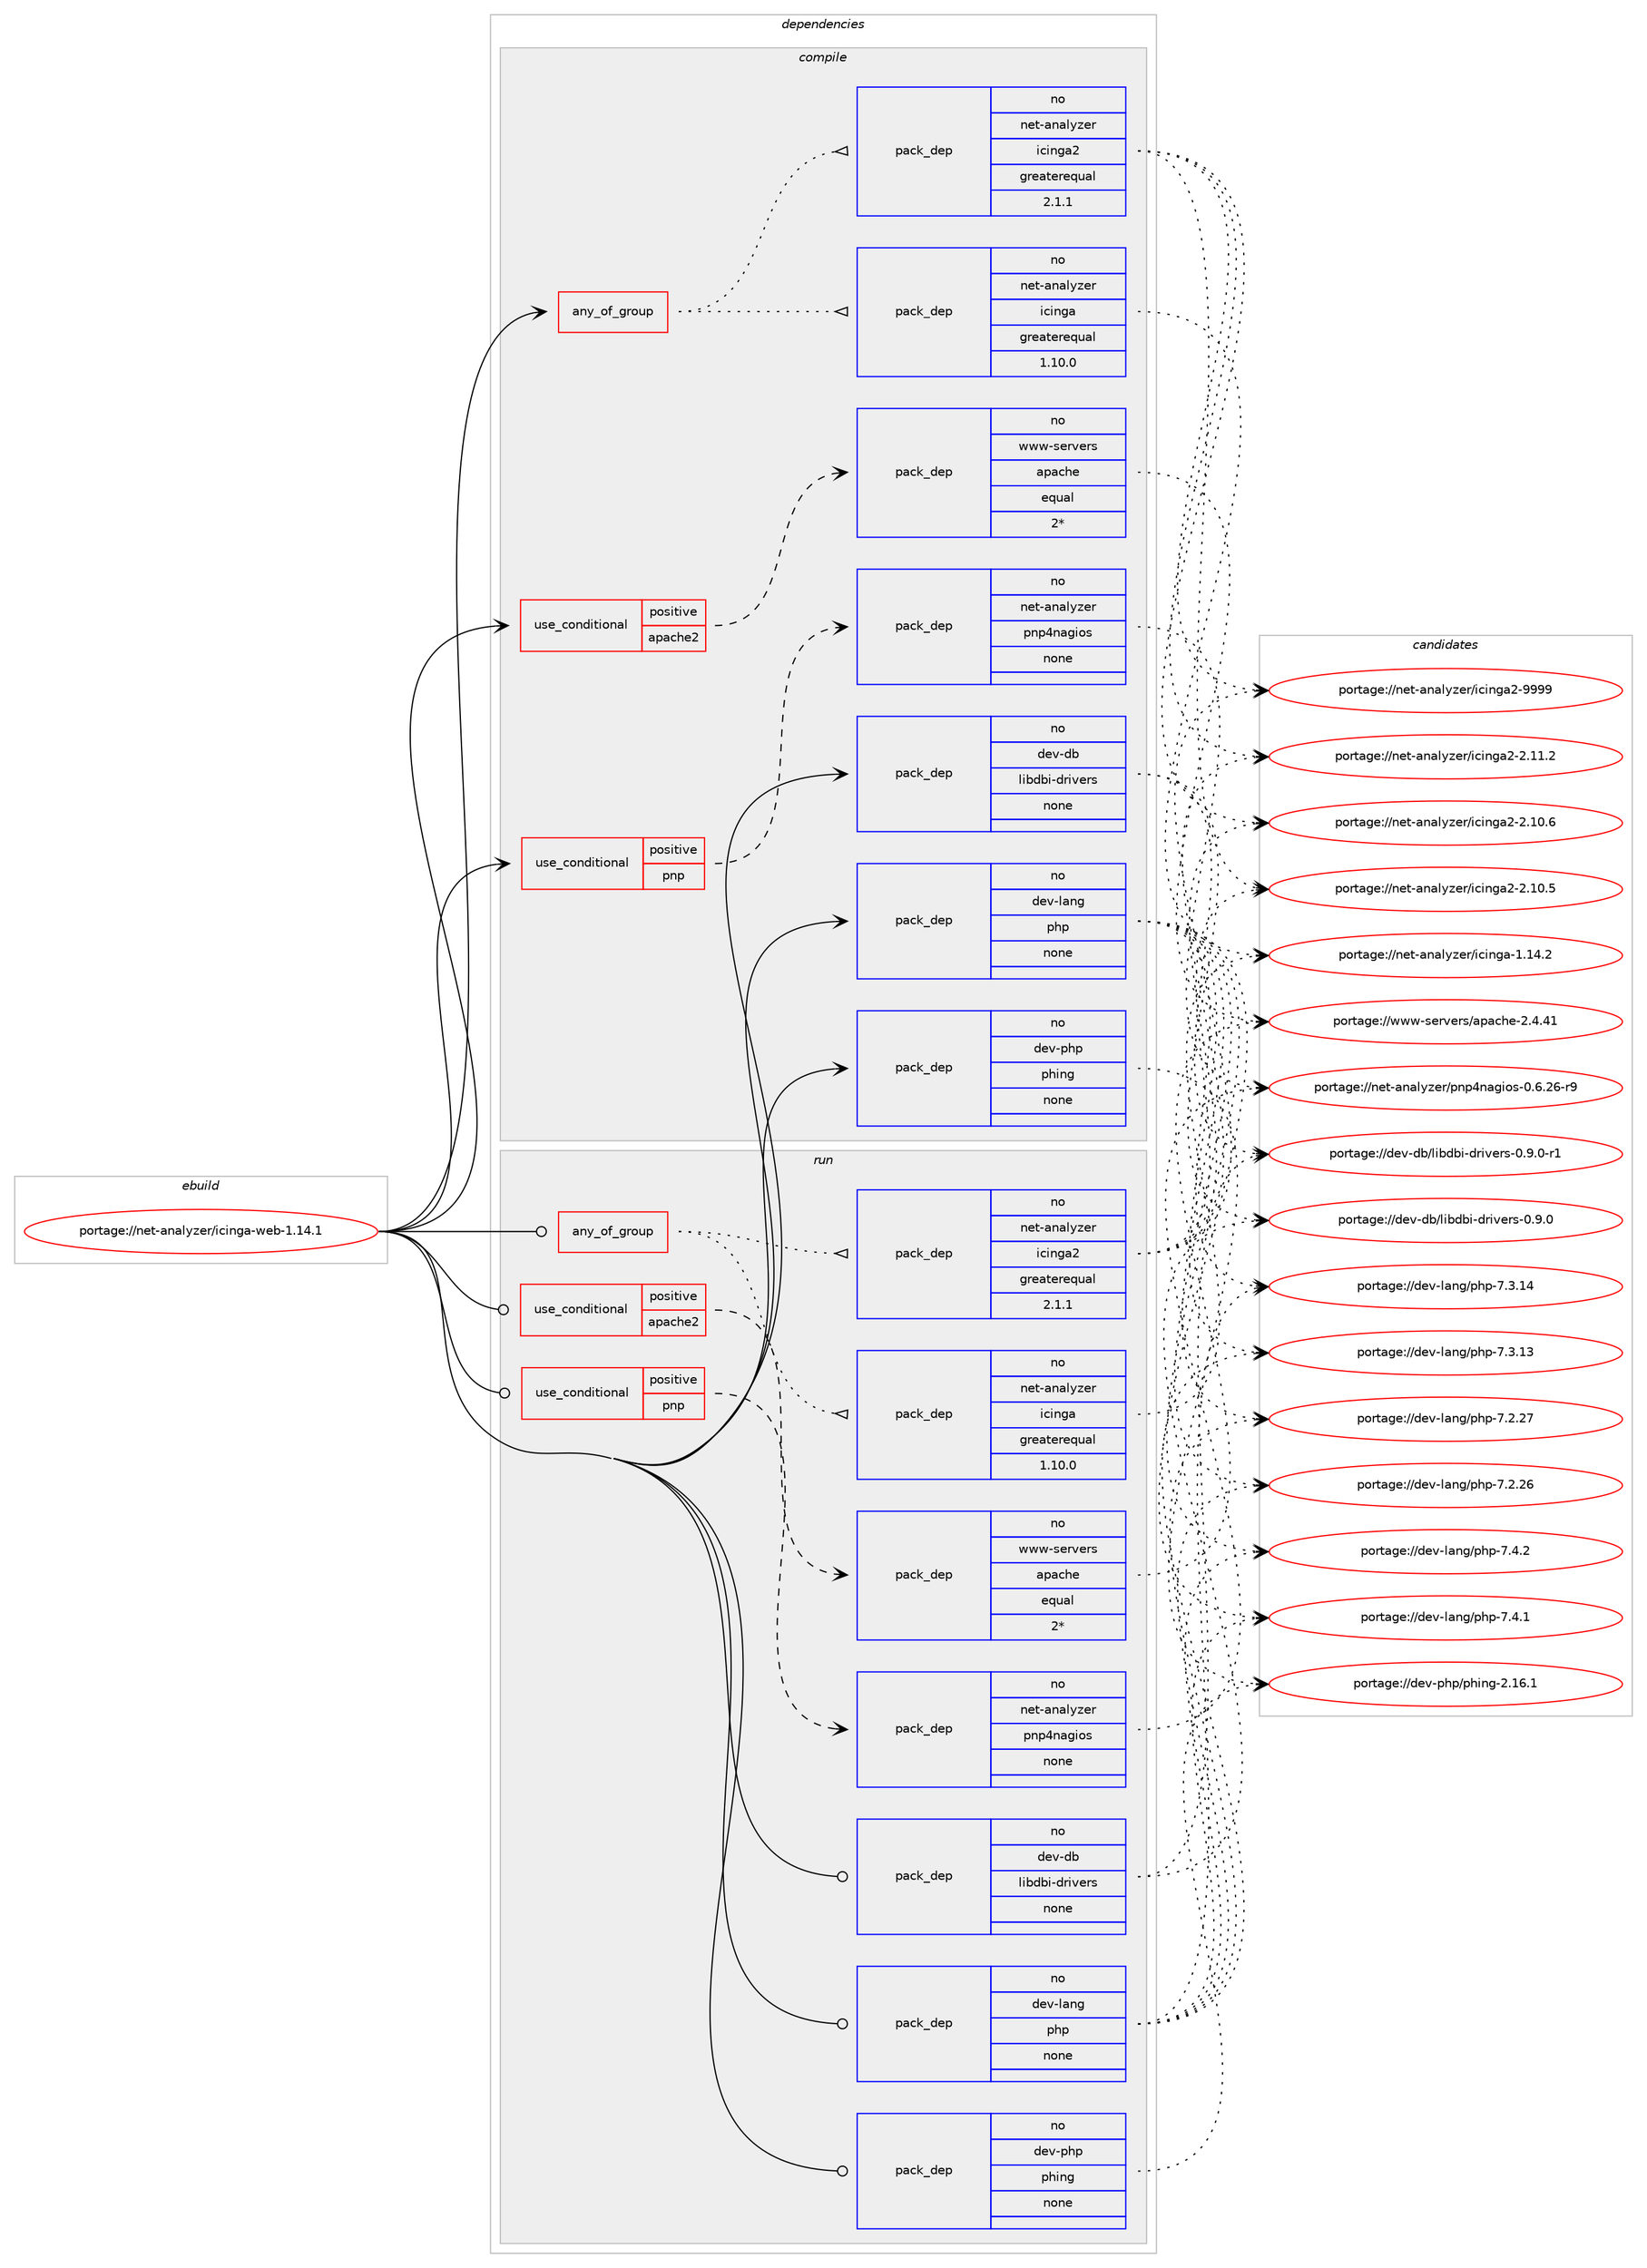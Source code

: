 digraph prolog {

# *************
# Graph options
# *************

newrank=true;
concentrate=true;
compound=true;
graph [rankdir=LR,fontname=Helvetica,fontsize=10,ranksep=1.5];#, ranksep=2.5, nodesep=0.2];
edge  [arrowhead=vee];
node  [fontname=Helvetica,fontsize=10];

# **********
# The ebuild
# **********

subgraph cluster_leftcol {
color=gray;
rank=same;
label=<<i>ebuild</i>>;
id [label="portage://net-analyzer/icinga-web-1.14.1", color=red, width=4, href="../net-analyzer/icinga-web-1.14.1.svg"];
}

# ****************
# The dependencies
# ****************

subgraph cluster_midcol {
color=gray;
label=<<i>dependencies</i>>;
subgraph cluster_compile {
fillcolor="#eeeeee";
style=filled;
label=<<i>compile</i>>;
subgraph any2486 {
dependency163972 [label=<<TABLE BORDER="0" CELLBORDER="1" CELLSPACING="0" CELLPADDING="4"><TR><TD CELLPADDING="10">any_of_group</TD></TR></TABLE>>, shape=none, color=red];subgraph pack124340 {
dependency163973 [label=<<TABLE BORDER="0" CELLBORDER="1" CELLSPACING="0" CELLPADDING="4" WIDTH="220"><TR><TD ROWSPAN="6" CELLPADDING="30">pack_dep</TD></TR><TR><TD WIDTH="110">no</TD></TR><TR><TD>net-analyzer</TD></TR><TR><TD>icinga</TD></TR><TR><TD>greaterequal</TD></TR><TR><TD>1.10.0</TD></TR></TABLE>>, shape=none, color=blue];
}
dependency163972:e -> dependency163973:w [weight=20,style="dotted",arrowhead="oinv"];
subgraph pack124341 {
dependency163974 [label=<<TABLE BORDER="0" CELLBORDER="1" CELLSPACING="0" CELLPADDING="4" WIDTH="220"><TR><TD ROWSPAN="6" CELLPADDING="30">pack_dep</TD></TR><TR><TD WIDTH="110">no</TD></TR><TR><TD>net-analyzer</TD></TR><TR><TD>icinga2</TD></TR><TR><TD>greaterequal</TD></TR><TR><TD>2.1.1</TD></TR></TABLE>>, shape=none, color=blue];
}
dependency163972:e -> dependency163974:w [weight=20,style="dotted",arrowhead="oinv"];
}
id:e -> dependency163972:w [weight=20,style="solid",arrowhead="vee"];
subgraph cond36991 {
dependency163975 [label=<<TABLE BORDER="0" CELLBORDER="1" CELLSPACING="0" CELLPADDING="4"><TR><TD ROWSPAN="3" CELLPADDING="10">use_conditional</TD></TR><TR><TD>positive</TD></TR><TR><TD>apache2</TD></TR></TABLE>>, shape=none, color=red];
subgraph pack124342 {
dependency163976 [label=<<TABLE BORDER="0" CELLBORDER="1" CELLSPACING="0" CELLPADDING="4" WIDTH="220"><TR><TD ROWSPAN="6" CELLPADDING="30">pack_dep</TD></TR><TR><TD WIDTH="110">no</TD></TR><TR><TD>www-servers</TD></TR><TR><TD>apache</TD></TR><TR><TD>equal</TD></TR><TR><TD>2*</TD></TR></TABLE>>, shape=none, color=blue];
}
dependency163975:e -> dependency163976:w [weight=20,style="dashed",arrowhead="vee"];
}
id:e -> dependency163975:w [weight=20,style="solid",arrowhead="vee"];
subgraph cond36992 {
dependency163977 [label=<<TABLE BORDER="0" CELLBORDER="1" CELLSPACING="0" CELLPADDING="4"><TR><TD ROWSPAN="3" CELLPADDING="10">use_conditional</TD></TR><TR><TD>positive</TD></TR><TR><TD>pnp</TD></TR></TABLE>>, shape=none, color=red];
subgraph pack124343 {
dependency163978 [label=<<TABLE BORDER="0" CELLBORDER="1" CELLSPACING="0" CELLPADDING="4" WIDTH="220"><TR><TD ROWSPAN="6" CELLPADDING="30">pack_dep</TD></TR><TR><TD WIDTH="110">no</TD></TR><TR><TD>net-analyzer</TD></TR><TR><TD>pnp4nagios</TD></TR><TR><TD>none</TD></TR><TR><TD></TD></TR></TABLE>>, shape=none, color=blue];
}
dependency163977:e -> dependency163978:w [weight=20,style="dashed",arrowhead="vee"];
}
id:e -> dependency163977:w [weight=20,style="solid",arrowhead="vee"];
subgraph pack124344 {
dependency163979 [label=<<TABLE BORDER="0" CELLBORDER="1" CELLSPACING="0" CELLPADDING="4" WIDTH="220"><TR><TD ROWSPAN="6" CELLPADDING="30">pack_dep</TD></TR><TR><TD WIDTH="110">no</TD></TR><TR><TD>dev-db</TD></TR><TR><TD>libdbi-drivers</TD></TR><TR><TD>none</TD></TR><TR><TD></TD></TR></TABLE>>, shape=none, color=blue];
}
id:e -> dependency163979:w [weight=20,style="solid",arrowhead="vee"];
subgraph pack124345 {
dependency163980 [label=<<TABLE BORDER="0" CELLBORDER="1" CELLSPACING="0" CELLPADDING="4" WIDTH="220"><TR><TD ROWSPAN="6" CELLPADDING="30">pack_dep</TD></TR><TR><TD WIDTH="110">no</TD></TR><TR><TD>dev-lang</TD></TR><TR><TD>php</TD></TR><TR><TD>none</TD></TR><TR><TD></TD></TR></TABLE>>, shape=none, color=blue];
}
id:e -> dependency163980:w [weight=20,style="solid",arrowhead="vee"];
subgraph pack124346 {
dependency163981 [label=<<TABLE BORDER="0" CELLBORDER="1" CELLSPACING="0" CELLPADDING="4" WIDTH="220"><TR><TD ROWSPAN="6" CELLPADDING="30">pack_dep</TD></TR><TR><TD WIDTH="110">no</TD></TR><TR><TD>dev-php</TD></TR><TR><TD>phing</TD></TR><TR><TD>none</TD></TR><TR><TD></TD></TR></TABLE>>, shape=none, color=blue];
}
id:e -> dependency163981:w [weight=20,style="solid",arrowhead="vee"];
}
subgraph cluster_compileandrun {
fillcolor="#eeeeee";
style=filled;
label=<<i>compile and run</i>>;
}
subgraph cluster_run {
fillcolor="#eeeeee";
style=filled;
label=<<i>run</i>>;
subgraph any2487 {
dependency163982 [label=<<TABLE BORDER="0" CELLBORDER="1" CELLSPACING="0" CELLPADDING="4"><TR><TD CELLPADDING="10">any_of_group</TD></TR></TABLE>>, shape=none, color=red];subgraph pack124347 {
dependency163983 [label=<<TABLE BORDER="0" CELLBORDER="1" CELLSPACING="0" CELLPADDING="4" WIDTH="220"><TR><TD ROWSPAN="6" CELLPADDING="30">pack_dep</TD></TR><TR><TD WIDTH="110">no</TD></TR><TR><TD>net-analyzer</TD></TR><TR><TD>icinga</TD></TR><TR><TD>greaterequal</TD></TR><TR><TD>1.10.0</TD></TR></TABLE>>, shape=none, color=blue];
}
dependency163982:e -> dependency163983:w [weight=20,style="dotted",arrowhead="oinv"];
subgraph pack124348 {
dependency163984 [label=<<TABLE BORDER="0" CELLBORDER="1" CELLSPACING="0" CELLPADDING="4" WIDTH="220"><TR><TD ROWSPAN="6" CELLPADDING="30">pack_dep</TD></TR><TR><TD WIDTH="110">no</TD></TR><TR><TD>net-analyzer</TD></TR><TR><TD>icinga2</TD></TR><TR><TD>greaterequal</TD></TR><TR><TD>2.1.1</TD></TR></TABLE>>, shape=none, color=blue];
}
dependency163982:e -> dependency163984:w [weight=20,style="dotted",arrowhead="oinv"];
}
id:e -> dependency163982:w [weight=20,style="solid",arrowhead="odot"];
subgraph cond36993 {
dependency163985 [label=<<TABLE BORDER="0" CELLBORDER="1" CELLSPACING="0" CELLPADDING="4"><TR><TD ROWSPAN="3" CELLPADDING="10">use_conditional</TD></TR><TR><TD>positive</TD></TR><TR><TD>apache2</TD></TR></TABLE>>, shape=none, color=red];
subgraph pack124349 {
dependency163986 [label=<<TABLE BORDER="0" CELLBORDER="1" CELLSPACING="0" CELLPADDING="4" WIDTH="220"><TR><TD ROWSPAN="6" CELLPADDING="30">pack_dep</TD></TR><TR><TD WIDTH="110">no</TD></TR><TR><TD>www-servers</TD></TR><TR><TD>apache</TD></TR><TR><TD>equal</TD></TR><TR><TD>2*</TD></TR></TABLE>>, shape=none, color=blue];
}
dependency163985:e -> dependency163986:w [weight=20,style="dashed",arrowhead="vee"];
}
id:e -> dependency163985:w [weight=20,style="solid",arrowhead="odot"];
subgraph cond36994 {
dependency163987 [label=<<TABLE BORDER="0" CELLBORDER="1" CELLSPACING="0" CELLPADDING="4"><TR><TD ROWSPAN="3" CELLPADDING="10">use_conditional</TD></TR><TR><TD>positive</TD></TR><TR><TD>pnp</TD></TR></TABLE>>, shape=none, color=red];
subgraph pack124350 {
dependency163988 [label=<<TABLE BORDER="0" CELLBORDER="1" CELLSPACING="0" CELLPADDING="4" WIDTH="220"><TR><TD ROWSPAN="6" CELLPADDING="30">pack_dep</TD></TR><TR><TD WIDTH="110">no</TD></TR><TR><TD>net-analyzer</TD></TR><TR><TD>pnp4nagios</TD></TR><TR><TD>none</TD></TR><TR><TD></TD></TR></TABLE>>, shape=none, color=blue];
}
dependency163987:e -> dependency163988:w [weight=20,style="dashed",arrowhead="vee"];
}
id:e -> dependency163987:w [weight=20,style="solid",arrowhead="odot"];
subgraph pack124351 {
dependency163989 [label=<<TABLE BORDER="0" CELLBORDER="1" CELLSPACING="0" CELLPADDING="4" WIDTH="220"><TR><TD ROWSPAN="6" CELLPADDING="30">pack_dep</TD></TR><TR><TD WIDTH="110">no</TD></TR><TR><TD>dev-db</TD></TR><TR><TD>libdbi-drivers</TD></TR><TR><TD>none</TD></TR><TR><TD></TD></TR></TABLE>>, shape=none, color=blue];
}
id:e -> dependency163989:w [weight=20,style="solid",arrowhead="odot"];
subgraph pack124352 {
dependency163990 [label=<<TABLE BORDER="0" CELLBORDER="1" CELLSPACING="0" CELLPADDING="4" WIDTH="220"><TR><TD ROWSPAN="6" CELLPADDING="30">pack_dep</TD></TR><TR><TD WIDTH="110">no</TD></TR><TR><TD>dev-lang</TD></TR><TR><TD>php</TD></TR><TR><TD>none</TD></TR><TR><TD></TD></TR></TABLE>>, shape=none, color=blue];
}
id:e -> dependency163990:w [weight=20,style="solid",arrowhead="odot"];
subgraph pack124353 {
dependency163991 [label=<<TABLE BORDER="0" CELLBORDER="1" CELLSPACING="0" CELLPADDING="4" WIDTH="220"><TR><TD ROWSPAN="6" CELLPADDING="30">pack_dep</TD></TR><TR><TD WIDTH="110">no</TD></TR><TR><TD>dev-php</TD></TR><TR><TD>phing</TD></TR><TR><TD>none</TD></TR><TR><TD></TD></TR></TABLE>>, shape=none, color=blue];
}
id:e -> dependency163991:w [weight=20,style="solid",arrowhead="odot"];
}
}

# **************
# The candidates
# **************

subgraph cluster_choices {
rank=same;
color=gray;
label=<<i>candidates</i>>;

subgraph choice124340 {
color=black;
nodesep=1;
choice11010111645971109710812112210111447105991051101039745494649524650 [label="portage://net-analyzer/icinga-1.14.2", color=red, width=4,href="../net-analyzer/icinga-1.14.2.svg"];
dependency163973:e -> choice11010111645971109710812112210111447105991051101039745494649524650:w [style=dotted,weight="100"];
}
subgraph choice124341 {
color=black;
nodesep=1;
choice110101116459711097108121122101114471059910511010397504557575757 [label="portage://net-analyzer/icinga2-9999", color=red, width=4,href="../net-analyzer/icinga2-9999.svg"];
choice1101011164597110971081211221011144710599105110103975045504649494650 [label="portage://net-analyzer/icinga2-2.11.2", color=red, width=4,href="../net-analyzer/icinga2-2.11.2.svg"];
choice1101011164597110971081211221011144710599105110103975045504649484654 [label="portage://net-analyzer/icinga2-2.10.6", color=red, width=4,href="../net-analyzer/icinga2-2.10.6.svg"];
choice1101011164597110971081211221011144710599105110103975045504649484653 [label="portage://net-analyzer/icinga2-2.10.5", color=red, width=4,href="../net-analyzer/icinga2-2.10.5.svg"];
dependency163974:e -> choice110101116459711097108121122101114471059910511010397504557575757:w [style=dotted,weight="100"];
dependency163974:e -> choice1101011164597110971081211221011144710599105110103975045504649494650:w [style=dotted,weight="100"];
dependency163974:e -> choice1101011164597110971081211221011144710599105110103975045504649484654:w [style=dotted,weight="100"];
dependency163974:e -> choice1101011164597110971081211221011144710599105110103975045504649484653:w [style=dotted,weight="100"];
}
subgraph choice124342 {
color=black;
nodesep=1;
choice119119119451151011141181011141154797112979910410145504652465249 [label="portage://www-servers/apache-2.4.41", color=red, width=4,href="../www-servers/apache-2.4.41.svg"];
dependency163976:e -> choice119119119451151011141181011141154797112979910410145504652465249:w [style=dotted,weight="100"];
}
subgraph choice124343 {
color=black;
nodesep=1;
choice110101116459711097108121122101114471121101125211097103105111115454846544650544511457 [label="portage://net-analyzer/pnp4nagios-0.6.26-r9", color=red, width=4,href="../net-analyzer/pnp4nagios-0.6.26-r9.svg"];
dependency163978:e -> choice110101116459711097108121122101114471121101125211097103105111115454846544650544511457:w [style=dotted,weight="100"];
}
subgraph choice124344 {
color=black;
nodesep=1;
choice1001011184510098471081059810098105451001141051181011141154548465746484511449 [label="portage://dev-db/libdbi-drivers-0.9.0-r1", color=red, width=4,href="../dev-db/libdbi-drivers-0.9.0-r1.svg"];
choice100101118451009847108105981009810545100114105118101114115454846574648 [label="portage://dev-db/libdbi-drivers-0.9.0", color=red, width=4,href="../dev-db/libdbi-drivers-0.9.0.svg"];
dependency163979:e -> choice1001011184510098471081059810098105451001141051181011141154548465746484511449:w [style=dotted,weight="100"];
dependency163979:e -> choice100101118451009847108105981009810545100114105118101114115454846574648:w [style=dotted,weight="100"];
}
subgraph choice124345 {
color=black;
nodesep=1;
choice100101118451089711010347112104112455546524650 [label="portage://dev-lang/php-7.4.2", color=red, width=4,href="../dev-lang/php-7.4.2.svg"];
choice100101118451089711010347112104112455546524649 [label="portage://dev-lang/php-7.4.1", color=red, width=4,href="../dev-lang/php-7.4.1.svg"];
choice10010111845108971101034711210411245554651464952 [label="portage://dev-lang/php-7.3.14", color=red, width=4,href="../dev-lang/php-7.3.14.svg"];
choice10010111845108971101034711210411245554651464951 [label="portage://dev-lang/php-7.3.13", color=red, width=4,href="../dev-lang/php-7.3.13.svg"];
choice10010111845108971101034711210411245554650465055 [label="portage://dev-lang/php-7.2.27", color=red, width=4,href="../dev-lang/php-7.2.27.svg"];
choice10010111845108971101034711210411245554650465054 [label="portage://dev-lang/php-7.2.26", color=red, width=4,href="../dev-lang/php-7.2.26.svg"];
dependency163980:e -> choice100101118451089711010347112104112455546524650:w [style=dotted,weight="100"];
dependency163980:e -> choice100101118451089711010347112104112455546524649:w [style=dotted,weight="100"];
dependency163980:e -> choice10010111845108971101034711210411245554651464952:w [style=dotted,weight="100"];
dependency163980:e -> choice10010111845108971101034711210411245554651464951:w [style=dotted,weight="100"];
dependency163980:e -> choice10010111845108971101034711210411245554650465055:w [style=dotted,weight="100"];
dependency163980:e -> choice10010111845108971101034711210411245554650465054:w [style=dotted,weight="100"];
}
subgraph choice124346 {
color=black;
nodesep=1;
choice100101118451121041124711210410511010345504649544649 [label="portage://dev-php/phing-2.16.1", color=red, width=4,href="../dev-php/phing-2.16.1.svg"];
dependency163981:e -> choice100101118451121041124711210410511010345504649544649:w [style=dotted,weight="100"];
}
subgraph choice124347 {
color=black;
nodesep=1;
choice11010111645971109710812112210111447105991051101039745494649524650 [label="portage://net-analyzer/icinga-1.14.2", color=red, width=4,href="../net-analyzer/icinga-1.14.2.svg"];
dependency163983:e -> choice11010111645971109710812112210111447105991051101039745494649524650:w [style=dotted,weight="100"];
}
subgraph choice124348 {
color=black;
nodesep=1;
choice110101116459711097108121122101114471059910511010397504557575757 [label="portage://net-analyzer/icinga2-9999", color=red, width=4,href="../net-analyzer/icinga2-9999.svg"];
choice1101011164597110971081211221011144710599105110103975045504649494650 [label="portage://net-analyzer/icinga2-2.11.2", color=red, width=4,href="../net-analyzer/icinga2-2.11.2.svg"];
choice1101011164597110971081211221011144710599105110103975045504649484654 [label="portage://net-analyzer/icinga2-2.10.6", color=red, width=4,href="../net-analyzer/icinga2-2.10.6.svg"];
choice1101011164597110971081211221011144710599105110103975045504649484653 [label="portage://net-analyzer/icinga2-2.10.5", color=red, width=4,href="../net-analyzer/icinga2-2.10.5.svg"];
dependency163984:e -> choice110101116459711097108121122101114471059910511010397504557575757:w [style=dotted,weight="100"];
dependency163984:e -> choice1101011164597110971081211221011144710599105110103975045504649494650:w [style=dotted,weight="100"];
dependency163984:e -> choice1101011164597110971081211221011144710599105110103975045504649484654:w [style=dotted,weight="100"];
dependency163984:e -> choice1101011164597110971081211221011144710599105110103975045504649484653:w [style=dotted,weight="100"];
}
subgraph choice124349 {
color=black;
nodesep=1;
choice119119119451151011141181011141154797112979910410145504652465249 [label="portage://www-servers/apache-2.4.41", color=red, width=4,href="../www-servers/apache-2.4.41.svg"];
dependency163986:e -> choice119119119451151011141181011141154797112979910410145504652465249:w [style=dotted,weight="100"];
}
subgraph choice124350 {
color=black;
nodesep=1;
choice110101116459711097108121122101114471121101125211097103105111115454846544650544511457 [label="portage://net-analyzer/pnp4nagios-0.6.26-r9", color=red, width=4,href="../net-analyzer/pnp4nagios-0.6.26-r9.svg"];
dependency163988:e -> choice110101116459711097108121122101114471121101125211097103105111115454846544650544511457:w [style=dotted,weight="100"];
}
subgraph choice124351 {
color=black;
nodesep=1;
choice1001011184510098471081059810098105451001141051181011141154548465746484511449 [label="portage://dev-db/libdbi-drivers-0.9.0-r1", color=red, width=4,href="../dev-db/libdbi-drivers-0.9.0-r1.svg"];
choice100101118451009847108105981009810545100114105118101114115454846574648 [label="portage://dev-db/libdbi-drivers-0.9.0", color=red, width=4,href="../dev-db/libdbi-drivers-0.9.0.svg"];
dependency163989:e -> choice1001011184510098471081059810098105451001141051181011141154548465746484511449:w [style=dotted,weight="100"];
dependency163989:e -> choice100101118451009847108105981009810545100114105118101114115454846574648:w [style=dotted,weight="100"];
}
subgraph choice124352 {
color=black;
nodesep=1;
choice100101118451089711010347112104112455546524650 [label="portage://dev-lang/php-7.4.2", color=red, width=4,href="../dev-lang/php-7.4.2.svg"];
choice100101118451089711010347112104112455546524649 [label="portage://dev-lang/php-7.4.1", color=red, width=4,href="../dev-lang/php-7.4.1.svg"];
choice10010111845108971101034711210411245554651464952 [label="portage://dev-lang/php-7.3.14", color=red, width=4,href="../dev-lang/php-7.3.14.svg"];
choice10010111845108971101034711210411245554651464951 [label="portage://dev-lang/php-7.3.13", color=red, width=4,href="../dev-lang/php-7.3.13.svg"];
choice10010111845108971101034711210411245554650465055 [label="portage://dev-lang/php-7.2.27", color=red, width=4,href="../dev-lang/php-7.2.27.svg"];
choice10010111845108971101034711210411245554650465054 [label="portage://dev-lang/php-7.2.26", color=red, width=4,href="../dev-lang/php-7.2.26.svg"];
dependency163990:e -> choice100101118451089711010347112104112455546524650:w [style=dotted,weight="100"];
dependency163990:e -> choice100101118451089711010347112104112455546524649:w [style=dotted,weight="100"];
dependency163990:e -> choice10010111845108971101034711210411245554651464952:w [style=dotted,weight="100"];
dependency163990:e -> choice10010111845108971101034711210411245554651464951:w [style=dotted,weight="100"];
dependency163990:e -> choice10010111845108971101034711210411245554650465055:w [style=dotted,weight="100"];
dependency163990:e -> choice10010111845108971101034711210411245554650465054:w [style=dotted,weight="100"];
}
subgraph choice124353 {
color=black;
nodesep=1;
choice100101118451121041124711210410511010345504649544649 [label="portage://dev-php/phing-2.16.1", color=red, width=4,href="../dev-php/phing-2.16.1.svg"];
dependency163991:e -> choice100101118451121041124711210410511010345504649544649:w [style=dotted,weight="100"];
}
}

}
